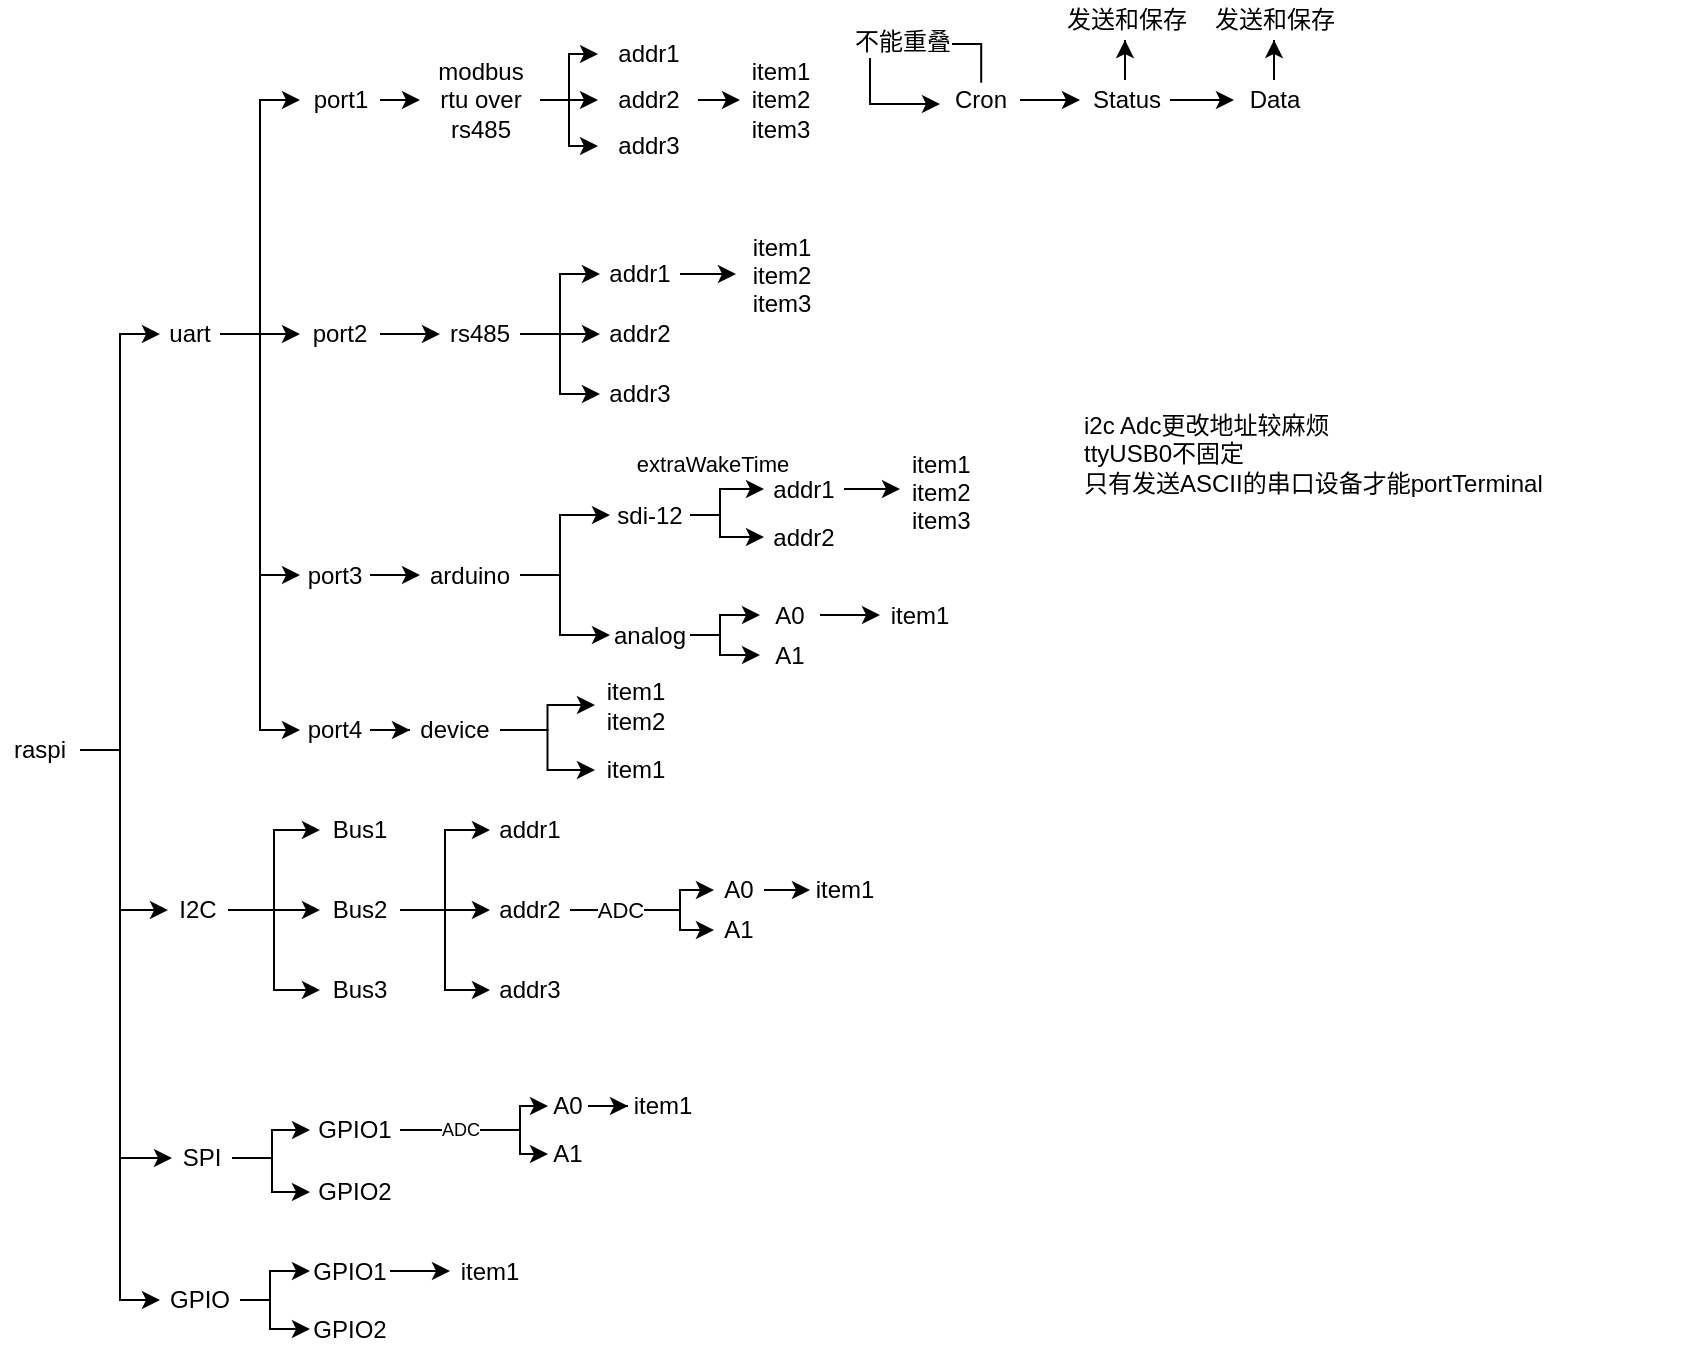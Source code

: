 <mxfile version="15.1.2" type="device"><diagram id="RlAoOOKAzB2WNVkaoy5K" name="Page-1"><mxGraphModel dx="650" dy="768" grid="1" gridSize="5" guides="1" tooltips="1" connect="1" arrows="1" fold="1" page="0" pageScale="1" pageWidth="827" pageHeight="1169" math="0" shadow="0"><root><mxCell id="0"/><mxCell id="1" parent="0"/><mxCell id="S83CgygLO_IMVJ8OyKyK-25" style="edgeStyle=orthogonalEdgeStyle;rounded=0;orthogonalLoop=1;jettySize=auto;html=1;entryX=0;entryY=0.5;entryDx=0;entryDy=0;" parent="1" source="S83CgygLO_IMVJ8OyKyK-1" target="S83CgygLO_IMVJ8OyKyK-18" edge="1"><mxGeometry relative="1" as="geometry"/></mxCell><mxCell id="f5XPmtDal2p2Lk2ccs2e-1" style="edgeStyle=orthogonalEdgeStyle;rounded=0;orthogonalLoop=1;jettySize=auto;html=1;entryX=0;entryY=0.5;entryDx=0;entryDy=0;" parent="1" source="S83CgygLO_IMVJ8OyKyK-1" target="S83CgygLO_IMVJ8OyKyK-39" edge="1"><mxGeometry relative="1" as="geometry"><Array as="points"><mxPoint x="60" y="250"/><mxPoint x="60" y="330"/></Array></mxGeometry></mxCell><mxCell id="f5XPmtDal2p2Lk2ccs2e-3" style="edgeStyle=orthogonalEdgeStyle;rounded=0;orthogonalLoop=1;jettySize=auto;html=1;entryX=0;entryY=0.5;entryDx=0;entryDy=0;" parent="1" source="S83CgygLO_IMVJ8OyKyK-1" target="S83CgygLO_IMVJ8OyKyK-50" edge="1"><mxGeometry relative="1" as="geometry"/></mxCell><mxCell id="g_g2GPrn93qGivPDi_fV-79" style="edgeStyle=elbowEdgeStyle;rounded=0;orthogonalLoop=1;jettySize=auto;html=1;" parent="1" source="S83CgygLO_IMVJ8OyKyK-1" target="S83CgygLO_IMVJ8OyKyK-49" edge="1"><mxGeometry relative="1" as="geometry"><Array as="points"><mxPoint x="60" y="400"/></Array></mxGeometry></mxCell><mxCell id="S83CgygLO_IMVJ8OyKyK-1" value="raspi" style="text;html=1;strokeColor=none;fillColor=none;align=center;verticalAlign=middle;whiteSpace=wrap;rounded=0;" parent="1" vertex="1"><mxGeometry y="240" width="40" height="20" as="geometry"/></mxCell><mxCell id="S83CgygLO_IMVJ8OyKyK-9" value="" style="edgeStyle=orthogonalEdgeStyle;rounded=0;orthogonalLoop=1;jettySize=auto;html=1;" parent="1" source="S83CgygLO_IMVJ8OyKyK-7" target="S83CgygLO_IMVJ8OyKyK-8" edge="1"><mxGeometry relative="1" as="geometry"><Array as="points"><mxPoint x="280" y="42"/><mxPoint x="280" y="12"/></Array></mxGeometry></mxCell><mxCell id="S83CgygLO_IMVJ8OyKyK-11" value="" style="edgeStyle=orthogonalEdgeStyle;rounded=0;orthogonalLoop=1;jettySize=auto;html=1;" parent="1" source="S83CgygLO_IMVJ8OyKyK-7" target="S83CgygLO_IMVJ8OyKyK-10" edge="1"><mxGeometry relative="1" as="geometry"><Array as="points"><mxPoint x="280" y="42"/><mxPoint x="280" y="42"/></Array></mxGeometry></mxCell><mxCell id="S83CgygLO_IMVJ8OyKyK-15" value="" style="edgeStyle=orthogonalEdgeStyle;rounded=0;orthogonalLoop=1;jettySize=auto;html=1;" parent="1" source="S83CgygLO_IMVJ8OyKyK-7" target="S83CgygLO_IMVJ8OyKyK-14" edge="1"><mxGeometry relative="1" as="geometry"><Array as="points"><mxPoint x="280" y="42"/><mxPoint x="280" y="72"/></Array></mxGeometry></mxCell><mxCell id="S83CgygLO_IMVJ8OyKyK-7" value="rs485" style="text;html=1;strokeColor=none;fillColor=none;align=center;verticalAlign=middle;whiteSpace=wrap;rounded=0;" parent="1" vertex="1"><mxGeometry x="220" y="32" width="40" height="20" as="geometry"/></mxCell><mxCell id="g_g2GPrn93qGivPDi_fV-42" style="edgeStyle=elbowEdgeStyle;rounded=0;orthogonalLoop=1;jettySize=auto;html=1;" parent="1" source="S83CgygLO_IMVJ8OyKyK-8" target="g_g2GPrn93qGivPDi_fV-41" edge="1"><mxGeometry relative="1" as="geometry"/></mxCell><mxCell id="S83CgygLO_IMVJ8OyKyK-8" value="addr1" style="text;html=1;strokeColor=none;fillColor=none;align=center;verticalAlign=middle;whiteSpace=wrap;rounded=0;" parent="1" vertex="1"><mxGeometry x="300" y="2" width="40" height="20" as="geometry"/></mxCell><mxCell id="S83CgygLO_IMVJ8OyKyK-10" value="addr2" style="text;html=1;strokeColor=none;fillColor=none;align=center;verticalAlign=middle;whiteSpace=wrap;rounded=0;" parent="1" vertex="1"><mxGeometry x="300" y="32" width="40" height="20" as="geometry"/></mxCell><mxCell id="S83CgygLO_IMVJ8OyKyK-14" value="addr3" style="text;html=1;strokeColor=none;fillColor=none;align=center;verticalAlign=middle;whiteSpace=wrap;rounded=0;" parent="1" vertex="1"><mxGeometry x="300" y="62" width="40" height="20" as="geometry"/></mxCell><mxCell id="f5XPmtDal2p2Lk2ccs2e-22" style="edgeStyle=orthogonalEdgeStyle;rounded=0;orthogonalLoop=1;jettySize=auto;html=1;entryX=0;entryY=0.5;entryDx=0;entryDy=0;" parent="1" source="S83CgygLO_IMVJ8OyKyK-18" target="f5XPmtDal2p2Lk2ccs2e-21" edge="1"><mxGeometry relative="1" as="geometry"><Array as="points"><mxPoint x="120" y="42"/><mxPoint x="120" y="42"/></Array></mxGeometry></mxCell><mxCell id="g_g2GPrn93qGivPDi_fV-62" style="edgeStyle=elbowEdgeStyle;rounded=0;orthogonalLoop=1;jettySize=auto;html=1;" parent="1" source="S83CgygLO_IMVJ8OyKyK-18" target="g_g2GPrn93qGivPDi_fV-61" edge="1"><mxGeometry relative="1" as="geometry"/></mxCell><mxCell id="g_g2GPrn93qGivPDi_fV-78" style="edgeStyle=elbowEdgeStyle;rounded=0;orthogonalLoop=1;jettySize=auto;html=1;" parent="1" source="S83CgygLO_IMVJ8OyKyK-18" target="f5XPmtDal2p2Lk2ccs2e-20" edge="1"><mxGeometry relative="1" as="geometry"><Array as="points"><mxPoint x="130" y="90"/><mxPoint x="133" y="115"/></Array></mxGeometry></mxCell><mxCell id="0uj2WwQdii-0d_JNZ-wX-23" value="" style="edgeStyle=orthogonalEdgeStyle;rounded=0;orthogonalLoop=1;jettySize=auto;html=1;" edge="1" parent="1" source="S83CgygLO_IMVJ8OyKyK-18" target="0uj2WwQdii-0d_JNZ-wX-22"><mxGeometry relative="1" as="geometry"><Array as="points"><mxPoint x="130" y="42"/><mxPoint x="130" y="240"/></Array></mxGeometry></mxCell><mxCell id="S83CgygLO_IMVJ8OyKyK-18" value="uart" style="text;html=1;strokeColor=none;fillColor=none;align=center;verticalAlign=middle;whiteSpace=wrap;rounded=0;" parent="1" vertex="1"><mxGeometry x="80" y="32" width="30" height="20" as="geometry"/></mxCell><mxCell id="S83CgygLO_IMVJ8OyKyK-31" value="" style="edgeStyle=orthogonalEdgeStyle;rounded=0;orthogonalLoop=1;jettySize=auto;html=1;entryX=0;entryY=0.5;entryDx=0;entryDy=0;" parent="1" source="S83CgygLO_IMVJ8OyKyK-28" target="S83CgygLO_IMVJ8OyKyK-30" edge="1"><mxGeometry relative="1" as="geometry"><Array as="points"><mxPoint x="280" y="162.5"/><mxPoint x="280" y="132.5"/></Array></mxGeometry></mxCell><mxCell id="f5XPmtDal2p2Lk2ccs2e-12" style="edgeStyle=orthogonalEdgeStyle;rounded=0;orthogonalLoop=1;jettySize=auto;html=1;entryX=0;entryY=0.5;entryDx=0;entryDy=0;" parent="1" source="S83CgygLO_IMVJ8OyKyK-28" target="S83CgygLO_IMVJ8OyKyK-34" edge="1"><mxGeometry relative="1" as="geometry"><Array as="points"><mxPoint x="280" y="162.5"/><mxPoint x="280" y="192.5"/></Array></mxGeometry></mxCell><mxCell id="S83CgygLO_IMVJ8OyKyK-28" value="arduino" style="text;html=1;strokeColor=none;fillColor=none;align=center;verticalAlign=middle;whiteSpace=wrap;rounded=0;" parent="1" vertex="1"><mxGeometry x="210" y="152.5" width="50" height="20" as="geometry"/></mxCell><mxCell id="f5XPmtDal2p2Lk2ccs2e-14" style="edgeStyle=orthogonalEdgeStyle;rounded=0;orthogonalLoop=1;jettySize=auto;html=1;entryX=0;entryY=0.5;entryDx=0;entryDy=0;" parent="1" source="S83CgygLO_IMVJ8OyKyK-30" target="S83CgygLO_IMVJ8OyKyK-32" edge="1"><mxGeometry relative="1" as="geometry"><Array as="points"><mxPoint x="360" y="133"/><mxPoint x="360" y="120"/></Array></mxGeometry></mxCell><mxCell id="f5XPmtDal2p2Lk2ccs2e-15" style="edgeStyle=orthogonalEdgeStyle;rounded=0;orthogonalLoop=1;jettySize=auto;html=1;entryX=0;entryY=0.5;entryDx=0;entryDy=0;" parent="1" source="S83CgygLO_IMVJ8OyKyK-30" target="S83CgygLO_IMVJ8OyKyK-33" edge="1"><mxGeometry relative="1" as="geometry"><Array as="points"><mxPoint x="360" y="132.5"/><mxPoint x="360" y="143.5"/></Array></mxGeometry></mxCell><mxCell id="S83CgygLO_IMVJ8OyKyK-30" value="sdi-12" style="text;html=1;strokeColor=none;fillColor=none;align=center;verticalAlign=middle;whiteSpace=wrap;rounded=0;" parent="1" vertex="1"><mxGeometry x="305" y="122.5" width="40" height="20" as="geometry"/></mxCell><mxCell id="g_g2GPrn93qGivPDi_fV-54" style="edgeStyle=elbowEdgeStyle;rounded=0;orthogonalLoop=1;jettySize=auto;html=1;" parent="1" source="S83CgygLO_IMVJ8OyKyK-32" target="g_g2GPrn93qGivPDi_fV-53" edge="1"><mxGeometry relative="1" as="geometry"/></mxCell><mxCell id="S83CgygLO_IMVJ8OyKyK-32" value="addr1" style="text;html=1;strokeColor=none;fillColor=none;align=center;verticalAlign=middle;whiteSpace=wrap;rounded=0;" parent="1" vertex="1"><mxGeometry x="382" y="109.5" width="40" height="20" as="geometry"/></mxCell><mxCell id="S83CgygLO_IMVJ8OyKyK-33" value="addr2" style="text;html=1;strokeColor=none;fillColor=none;align=center;verticalAlign=middle;whiteSpace=wrap;rounded=0;" parent="1" vertex="1"><mxGeometry x="382" y="133.5" width="40" height="20" as="geometry"/></mxCell><mxCell id="f5XPmtDal2p2Lk2ccs2e-16" style="edgeStyle=orthogonalEdgeStyle;rounded=0;orthogonalLoop=1;jettySize=auto;html=1;entryX=0;entryY=0.5;entryDx=0;entryDy=0;" parent="1" source="S83CgygLO_IMVJ8OyKyK-34" target="S83CgygLO_IMVJ8OyKyK-35" edge="1"><mxGeometry relative="1" as="geometry"><Array as="points"><mxPoint x="360" y="192.5"/><mxPoint x="360" y="182.5"/></Array></mxGeometry></mxCell><mxCell id="f5XPmtDal2p2Lk2ccs2e-17" style="edgeStyle=orthogonalEdgeStyle;rounded=0;orthogonalLoop=1;jettySize=auto;html=1;entryX=0;entryY=0.5;entryDx=0;entryDy=0;" parent="1" source="S83CgygLO_IMVJ8OyKyK-34" target="S83CgygLO_IMVJ8OyKyK-38" edge="1"><mxGeometry relative="1" as="geometry"><Array as="points"><mxPoint x="360" y="192.5"/><mxPoint x="360" y="202.5"/></Array></mxGeometry></mxCell><mxCell id="S83CgygLO_IMVJ8OyKyK-34" value="analog" style="text;html=1;strokeColor=none;fillColor=none;align=center;verticalAlign=middle;whiteSpace=wrap;rounded=0;" parent="1" vertex="1"><mxGeometry x="305" y="182.5" width="40" height="20" as="geometry"/></mxCell><mxCell id="g_g2GPrn93qGivPDi_fV-56" value="" style="edgeStyle=elbowEdgeStyle;rounded=0;orthogonalLoop=1;jettySize=auto;html=1;" parent="1" source="S83CgygLO_IMVJ8OyKyK-35" target="g_g2GPrn93qGivPDi_fV-55" edge="1"><mxGeometry relative="1" as="geometry"/></mxCell><mxCell id="S83CgygLO_IMVJ8OyKyK-35" value="A0" style="text;html=1;strokeColor=none;fillColor=none;align=center;verticalAlign=middle;whiteSpace=wrap;rounded=0;" parent="1" vertex="1"><mxGeometry x="380" y="172.5" width="30" height="20" as="geometry"/></mxCell><mxCell id="S83CgygLO_IMVJ8OyKyK-38" value="A1" style="text;html=1;strokeColor=none;fillColor=none;align=center;verticalAlign=middle;whiteSpace=wrap;rounded=0;" parent="1" vertex="1"><mxGeometry x="380" y="192.5" width="30" height="20" as="geometry"/></mxCell><mxCell id="f5XPmtDal2p2Lk2ccs2e-4" style="edgeStyle=orthogonalEdgeStyle;rounded=0;orthogonalLoop=1;jettySize=auto;html=1;entryX=0;entryY=0.5;entryDx=0;entryDy=0;" parent="1" source="S83CgygLO_IMVJ8OyKyK-39" target="S83CgygLO_IMVJ8OyKyK-40" edge="1"><mxGeometry relative="1" as="geometry"/></mxCell><mxCell id="f5XPmtDal2p2Lk2ccs2e-5" style="edgeStyle=orthogonalEdgeStyle;rounded=0;orthogonalLoop=1;jettySize=auto;html=1;entryX=0;entryY=0.5;entryDx=0;entryDy=0;" parent="1" source="S83CgygLO_IMVJ8OyKyK-39" target="S83CgygLO_IMVJ8OyKyK-41" edge="1"><mxGeometry relative="1" as="geometry"/></mxCell><mxCell id="f5XPmtDal2p2Lk2ccs2e-6" style="edgeStyle=orthogonalEdgeStyle;rounded=0;orthogonalLoop=1;jettySize=auto;html=1;entryX=0;entryY=0.5;entryDx=0;entryDy=0;" parent="1" source="S83CgygLO_IMVJ8OyKyK-39" target="S83CgygLO_IMVJ8OyKyK-42" edge="1"><mxGeometry relative="1" as="geometry"/></mxCell><mxCell id="S83CgygLO_IMVJ8OyKyK-39" value="I2C" style="text;html=1;strokeColor=none;fillColor=none;align=center;verticalAlign=middle;whiteSpace=wrap;rounded=0;" parent="1" vertex="1"><mxGeometry x="84" y="320" width="30" height="20" as="geometry"/></mxCell><mxCell id="S83CgygLO_IMVJ8OyKyK-40" value="Bus1" style="text;html=1;strokeColor=none;fillColor=none;align=center;verticalAlign=middle;whiteSpace=wrap;rounded=0;" parent="1" vertex="1"><mxGeometry x="160" y="280" width="40" height="20" as="geometry"/></mxCell><mxCell id="f5XPmtDal2p2Lk2ccs2e-7" style="edgeStyle=orthogonalEdgeStyle;rounded=0;orthogonalLoop=1;jettySize=auto;html=1;entryX=0;entryY=0.5;entryDx=0;entryDy=0;" parent="1" source="S83CgygLO_IMVJ8OyKyK-41" target="S83CgygLO_IMVJ8OyKyK-44" edge="1"><mxGeometry relative="1" as="geometry"/></mxCell><mxCell id="f5XPmtDal2p2Lk2ccs2e-8" style="edgeStyle=orthogonalEdgeStyle;rounded=0;orthogonalLoop=1;jettySize=auto;html=1;entryX=0;entryY=0.5;entryDx=0;entryDy=0;" parent="1" source="S83CgygLO_IMVJ8OyKyK-41" target="S83CgygLO_IMVJ8OyKyK-43" edge="1"><mxGeometry relative="1" as="geometry"/></mxCell><mxCell id="f5XPmtDal2p2Lk2ccs2e-9" style="edgeStyle=orthogonalEdgeStyle;rounded=0;orthogonalLoop=1;jettySize=auto;html=1;entryX=0;entryY=0.5;entryDx=0;entryDy=0;" parent="1" source="S83CgygLO_IMVJ8OyKyK-41" target="S83CgygLO_IMVJ8OyKyK-45" edge="1"><mxGeometry relative="1" as="geometry"/></mxCell><mxCell id="S83CgygLO_IMVJ8OyKyK-41" value="Bus2" style="text;html=1;strokeColor=none;fillColor=none;align=center;verticalAlign=middle;whiteSpace=wrap;rounded=0;" parent="1" vertex="1"><mxGeometry x="160" y="320" width="40" height="20" as="geometry"/></mxCell><mxCell id="S83CgygLO_IMVJ8OyKyK-42" value="Bus3" style="text;html=1;strokeColor=none;fillColor=none;align=center;verticalAlign=middle;whiteSpace=wrap;rounded=0;" parent="1" vertex="1"><mxGeometry x="160" y="360" width="40" height="20" as="geometry"/></mxCell><mxCell id="S83CgygLO_IMVJ8OyKyK-43" value="addr1" style="text;html=1;strokeColor=none;fillColor=none;align=center;verticalAlign=middle;whiteSpace=wrap;rounded=0;" parent="1" vertex="1"><mxGeometry x="245" y="280" width="40" height="20" as="geometry"/></mxCell><mxCell id="f5XPmtDal2p2Lk2ccs2e-10" style="edgeStyle=orthogonalEdgeStyle;rounded=0;orthogonalLoop=1;jettySize=auto;html=1;entryX=0;entryY=0.5;entryDx=0;entryDy=0;" parent="1" source="S83CgygLO_IMVJ8OyKyK-44" target="S83CgygLO_IMVJ8OyKyK-46" edge="1"><mxGeometry relative="1" as="geometry"><Array as="points"><mxPoint x="340" y="330"/><mxPoint x="340" y="320"/></Array></mxGeometry></mxCell><mxCell id="f5XPmtDal2p2Lk2ccs2e-11" style="edgeStyle=orthogonalEdgeStyle;rounded=0;orthogonalLoop=1;jettySize=auto;html=1;entryX=0;entryY=0.5;entryDx=0;entryDy=0;" parent="1" source="S83CgygLO_IMVJ8OyKyK-44" target="S83CgygLO_IMVJ8OyKyK-47" edge="1"><mxGeometry relative="1" as="geometry"><Array as="points"><mxPoint x="340" y="330"/><mxPoint x="340" y="340"/></Array></mxGeometry></mxCell><mxCell id="g_g2GPrn93qGivPDi_fV-80" value="ADC" style="edgeLabel;html=1;align=center;verticalAlign=middle;resizable=0;points=[];" parent="f5XPmtDal2p2Lk2ccs2e-11" vertex="1" connectable="0"><mxGeometry x="-0.329" y="1" relative="1" as="geometry"><mxPoint x="-3" y="1" as="offset"/></mxGeometry></mxCell><mxCell id="S83CgygLO_IMVJ8OyKyK-44" value="addr2" style="text;html=1;strokeColor=none;fillColor=none;align=center;verticalAlign=middle;whiteSpace=wrap;rounded=0;" parent="1" vertex="1"><mxGeometry x="245" y="320" width="40" height="20" as="geometry"/></mxCell><mxCell id="S83CgygLO_IMVJ8OyKyK-45" value="addr3" style="text;html=1;strokeColor=none;fillColor=none;align=center;verticalAlign=middle;whiteSpace=wrap;rounded=0;" parent="1" vertex="1"><mxGeometry x="245" y="360" width="40" height="20" as="geometry"/></mxCell><mxCell id="g_g2GPrn93qGivPDi_fV-58" value="" style="edgeStyle=elbowEdgeStyle;rounded=0;orthogonalLoop=1;jettySize=auto;html=1;" parent="1" source="S83CgygLO_IMVJ8OyKyK-46" target="g_g2GPrn93qGivPDi_fV-57" edge="1"><mxGeometry relative="1" as="geometry"/></mxCell><mxCell id="S83CgygLO_IMVJ8OyKyK-46" value="A0" style="text;html=1;strokeColor=none;fillColor=none;align=center;verticalAlign=middle;whiteSpace=wrap;rounded=0;" parent="1" vertex="1"><mxGeometry x="357" y="310" width="25" height="20" as="geometry"/></mxCell><mxCell id="S83CgygLO_IMVJ8OyKyK-47" value="A1" style="text;html=1;strokeColor=none;fillColor=none;align=center;verticalAlign=middle;whiteSpace=wrap;rounded=0;" parent="1" vertex="1"><mxGeometry x="357" y="330" width="25" height="20" as="geometry"/></mxCell><mxCell id="V6gwsOGIlmKAyZBy6OcY-4" value="" style="edgeStyle=orthogonalEdgeStyle;rounded=0;orthogonalLoop=1;jettySize=auto;html=1;" parent="1" source="S83CgygLO_IMVJ8OyKyK-49" target="V6gwsOGIlmKAyZBy6OcY-3" edge="1"><mxGeometry relative="1" as="geometry"/></mxCell><mxCell id="V6gwsOGIlmKAyZBy6OcY-5" style="edgeStyle=orthogonalEdgeStyle;rounded=0;orthogonalLoop=1;jettySize=auto;html=1;" parent="1" source="S83CgygLO_IMVJ8OyKyK-49" target="V6gwsOGIlmKAyZBy6OcY-1" edge="1"><mxGeometry relative="1" as="geometry"/></mxCell><mxCell id="S83CgygLO_IMVJ8OyKyK-49" value="SPI" style="text;html=1;strokeColor=none;fillColor=none;align=center;verticalAlign=middle;whiteSpace=wrap;rounded=0;" parent="1" vertex="1"><mxGeometry x="86" y="444" width="30" height="20" as="geometry"/></mxCell><mxCell id="f5XPmtDal2p2Lk2ccs2e-18" style="edgeStyle=orthogonalEdgeStyle;rounded=0;orthogonalLoop=1;jettySize=auto;html=1;entryX=0;entryY=0.5;entryDx=0;entryDy=0;" parent="1" source="S83CgygLO_IMVJ8OyKyK-50" target="S83CgygLO_IMVJ8OyKyK-51" edge="1"><mxGeometry relative="1" as="geometry"><Array as="points"><mxPoint x="135" y="525"/><mxPoint x="135" y="511"/></Array></mxGeometry></mxCell><mxCell id="f5XPmtDal2p2Lk2ccs2e-19" style="edgeStyle=orthogonalEdgeStyle;rounded=0;orthogonalLoop=1;jettySize=auto;html=1;entryX=0;entryY=0.5;entryDx=0;entryDy=0;" parent="1" source="S83CgygLO_IMVJ8OyKyK-50" target="S83CgygLO_IMVJ8OyKyK-52" edge="1"><mxGeometry relative="1" as="geometry"><Array as="points"><mxPoint x="135" y="525"/><mxPoint x="135" y="540"/></Array></mxGeometry></mxCell><mxCell id="S83CgygLO_IMVJ8OyKyK-50" value="GPIO" style="text;html=1;strokeColor=none;fillColor=none;align=center;verticalAlign=middle;whiteSpace=wrap;rounded=0;" parent="1" vertex="1"><mxGeometry x="80" y="515" width="40" height="20" as="geometry"/></mxCell><mxCell id="g_g2GPrn93qGivPDi_fV-60" value="" style="edgeStyle=elbowEdgeStyle;rounded=0;orthogonalLoop=1;jettySize=auto;html=1;" parent="1" source="S83CgygLO_IMVJ8OyKyK-51" target="g_g2GPrn93qGivPDi_fV-59" edge="1"><mxGeometry relative="1" as="geometry"/></mxCell><mxCell id="S83CgygLO_IMVJ8OyKyK-51" value="GPIO1" style="text;html=1;strokeColor=none;fillColor=none;align=center;verticalAlign=middle;whiteSpace=wrap;rounded=0;" parent="1" vertex="1"><mxGeometry x="155" y="500.5" width="40" height="20" as="geometry"/></mxCell><mxCell id="S83CgygLO_IMVJ8OyKyK-52" value="GPIO2" style="text;html=1;strokeColor=none;fillColor=none;align=center;verticalAlign=middle;whiteSpace=wrap;rounded=0;" parent="1" vertex="1"><mxGeometry x="155" y="529.5" width="40" height="20" as="geometry"/></mxCell><mxCell id="f5XPmtDal2p2Lk2ccs2e-25" style="edgeStyle=orthogonalEdgeStyle;rounded=0;orthogonalLoop=1;jettySize=auto;html=1;exitX=1;exitY=0.5;exitDx=0;exitDy=0;entryX=0;entryY=0.5;entryDx=0;entryDy=0;" parent="1" source="f5XPmtDal2p2Lk2ccs2e-20" target="S83CgygLO_IMVJ8OyKyK-28" edge="1"><mxGeometry relative="1" as="geometry"/></mxCell><mxCell id="f5XPmtDal2p2Lk2ccs2e-20" value="port3" style="text;html=1;strokeColor=none;fillColor=none;align=center;verticalAlign=middle;whiteSpace=wrap;rounded=0;" parent="1" vertex="1"><mxGeometry x="150" y="152.5" width="35" height="20" as="geometry"/></mxCell><mxCell id="f5XPmtDal2p2Lk2ccs2e-24" style="edgeStyle=orthogonalEdgeStyle;rounded=0;orthogonalLoop=1;jettySize=auto;html=1;entryX=0;entryY=0.5;entryDx=0;entryDy=0;" parent="1" source="f5XPmtDal2p2Lk2ccs2e-21" target="S83CgygLO_IMVJ8OyKyK-7" edge="1"><mxGeometry relative="1" as="geometry"/></mxCell><mxCell id="f5XPmtDal2p2Lk2ccs2e-21" value="port2" style="text;html=1;strokeColor=none;fillColor=none;align=center;verticalAlign=middle;whiteSpace=wrap;rounded=0;" parent="1" vertex="1"><mxGeometry x="150" y="32" width="40" height="20" as="geometry"/></mxCell><mxCell id="g_g2GPrn93qGivPDi_fV-41" value="item1&#10;item2&#10;item3" style="text;strokeColor=none;fillColor=none;align=center;verticalAlign=middle;spacingLeft=4;spacingRight=4;overflow=hidden;rotatable=0;points=[[0,0.5],[1,0.5]];portConstraint=eastwest;spacingTop=0;spacingBottom=0;" parent="1" vertex="1"><mxGeometry x="368" y="-13" width="46" height="50" as="geometry"/></mxCell><mxCell id="g_g2GPrn93qGivPDi_fV-53" value="item1&#10;item2&#10;item3" style="text;strokeColor=none;fillColor=none;spacingLeft=4;spacingRight=4;overflow=hidden;rotatable=0;points=[[0,0.5],[1,0.5]];portConstraint=eastwest;fontSize=12;align=left;verticalAlign=middle;" parent="1" vertex="1"><mxGeometry x="450" y="98.25" width="40" height="42.5" as="geometry"/></mxCell><mxCell id="g_g2GPrn93qGivPDi_fV-55" value="item1" style="text;html=1;strokeColor=none;fillColor=none;align=center;verticalAlign=middle;whiteSpace=wrap;rounded=0;" parent="1" vertex="1"><mxGeometry x="440" y="172.5" width="40" height="20" as="geometry"/></mxCell><mxCell id="g_g2GPrn93qGivPDi_fV-57" value="item1" style="text;html=1;strokeColor=none;fillColor=none;align=center;verticalAlign=middle;whiteSpace=wrap;rounded=0;" parent="1" vertex="1"><mxGeometry x="405" y="310" width="35" height="20" as="geometry"/></mxCell><mxCell id="g_g2GPrn93qGivPDi_fV-59" value="item1" style="text;html=1;strokeColor=none;fillColor=none;align=center;verticalAlign=middle;whiteSpace=wrap;rounded=0;" parent="1" vertex="1"><mxGeometry x="225" y="500.5" width="40" height="20" as="geometry"/></mxCell><mxCell id="g_g2GPrn93qGivPDi_fV-64" value="" style="edgeStyle=elbowEdgeStyle;rounded=0;orthogonalLoop=1;jettySize=auto;html=1;" parent="1" source="g_g2GPrn93qGivPDi_fV-61" target="g_g2GPrn93qGivPDi_fV-63" edge="1"><mxGeometry relative="1" as="geometry"/></mxCell><mxCell id="g_g2GPrn93qGivPDi_fV-61" value="port1" style="text;html=1;align=center;verticalAlign=middle;resizable=0;points=[];autosize=1;strokeColor=none;fillColor=none;" parent="1" vertex="1"><mxGeometry x="150" y="-85" width="40" height="20" as="geometry"/></mxCell><mxCell id="g_g2GPrn93qGivPDi_fV-66" value="" style="edgeStyle=elbowEdgeStyle;rounded=0;orthogonalLoop=1;jettySize=auto;html=1;" parent="1" source="g_g2GPrn93qGivPDi_fV-63" target="g_g2GPrn93qGivPDi_fV-65" edge="1"><mxGeometry relative="1" as="geometry"/></mxCell><mxCell id="g_g2GPrn93qGivPDi_fV-68" value="" style="edgeStyle=elbowEdgeStyle;rounded=0;orthogonalLoop=1;jettySize=auto;html=1;" parent="1" source="g_g2GPrn93qGivPDi_fV-63" target="g_g2GPrn93qGivPDi_fV-67" edge="1"><mxGeometry relative="1" as="geometry"/></mxCell><mxCell id="g_g2GPrn93qGivPDi_fV-70" style="edgeStyle=elbowEdgeStyle;rounded=0;orthogonalLoop=1;jettySize=auto;html=1;" parent="1" source="g_g2GPrn93qGivPDi_fV-63" target="g_g2GPrn93qGivPDi_fV-69" edge="1"><mxGeometry relative="1" as="geometry"/></mxCell><mxCell id="g_g2GPrn93qGivPDi_fV-63" value="modbus &lt;br&gt;rtu over&lt;br&gt;rs485" style="text;html=1;align=center;verticalAlign=middle;resizable=0;points=[];autosize=1;strokeColor=none;fillColor=none;" parent="1" vertex="1"><mxGeometry x="210" y="-100" width="60" height="50" as="geometry"/></mxCell><mxCell id="g_g2GPrn93qGivPDi_fV-65" value="addr1" style="text;html=1;align=center;verticalAlign=middle;resizable=0;points=[];autosize=1;strokeColor=none;fillColor=none;" parent="1" vertex="1"><mxGeometry x="299" y="-108" width="50" height="20" as="geometry"/></mxCell><mxCell id="g_g2GPrn93qGivPDi_fV-77" value="" style="edgeStyle=elbowEdgeStyle;rounded=0;orthogonalLoop=1;jettySize=auto;html=1;" parent="1" source="g_g2GPrn93qGivPDi_fV-67" target="g_g2GPrn93qGivPDi_fV-76" edge="1"><mxGeometry relative="1" as="geometry"/></mxCell><mxCell id="g_g2GPrn93qGivPDi_fV-67" value="addr2" style="text;html=1;align=center;verticalAlign=middle;resizable=0;points=[];autosize=1;strokeColor=none;fillColor=none;" parent="1" vertex="1"><mxGeometry x="299" y="-85" width="50" height="20" as="geometry"/></mxCell><mxCell id="g_g2GPrn93qGivPDi_fV-69" value="addr3" style="text;html=1;align=center;verticalAlign=middle;resizable=0;points=[];autosize=1;strokeColor=none;fillColor=none;" parent="1" vertex="1"><mxGeometry x="299" y="-62" width="50" height="20" as="geometry"/></mxCell><mxCell id="g_g2GPrn93qGivPDi_fV-76" value="item1&lt;br&gt;item2&lt;br&gt;item3" style="text;html=1;align=center;verticalAlign=middle;resizable=0;points=[];autosize=1;strokeColor=none;fillColor=none;" parent="1" vertex="1"><mxGeometry x="370" y="-100" width="40" height="50" as="geometry"/></mxCell><mxCell id="V6gwsOGIlmKAyZBy6OcY-7" value="" style="edgeStyle=orthogonalEdgeStyle;rounded=0;orthogonalLoop=1;jettySize=auto;html=1;" parent="1" source="V6gwsOGIlmKAyZBy6OcY-1" target="V6gwsOGIlmKAyZBy6OcY-6" edge="1"><mxGeometry relative="1" as="geometry"><Array as="points"><mxPoint x="260" y="440"/><mxPoint x="260" y="428"/></Array></mxGeometry></mxCell><mxCell id="V6gwsOGIlmKAyZBy6OcY-9" value="" style="edgeStyle=orthogonalEdgeStyle;rounded=0;orthogonalLoop=1;jettySize=auto;html=1;" parent="1" source="V6gwsOGIlmKAyZBy6OcY-1" target="V6gwsOGIlmKAyZBy6OcY-8" edge="1"><mxGeometry relative="1" as="geometry"><Array as="points"><mxPoint x="260" y="440"/><mxPoint x="260" y="452"/></Array></mxGeometry></mxCell><mxCell id="ST-trvGX39Vca08ac3A4-7" value="ADC" style="edgeLabel;html=1;align=center;verticalAlign=middle;resizable=0;points=[];fontSize=9;" parent="V6gwsOGIlmKAyZBy6OcY-9" vertex="1" connectable="0"><mxGeometry x="-0.558" relative="1" as="geometry"><mxPoint x="11" as="offset"/></mxGeometry></mxCell><mxCell id="V6gwsOGIlmKAyZBy6OcY-1" value="GPIO1" style="text;html=1;strokeColor=none;fillColor=none;align=center;verticalAlign=middle;whiteSpace=wrap;rounded=0;" parent="1" vertex="1"><mxGeometry x="155" y="430" width="45" height="20" as="geometry"/></mxCell><mxCell id="V6gwsOGIlmKAyZBy6OcY-3" value="GPIO2" style="text;html=1;strokeColor=none;fillColor=none;align=center;verticalAlign=middle;whiteSpace=wrap;rounded=0;" parent="1" vertex="1"><mxGeometry x="155" y="461" width="45" height="20" as="geometry"/></mxCell><mxCell id="V6gwsOGIlmKAyZBy6OcY-11" value="" style="edgeStyle=orthogonalEdgeStyle;rounded=0;orthogonalLoop=1;jettySize=auto;html=1;" parent="1" source="V6gwsOGIlmKAyZBy6OcY-6" target="V6gwsOGIlmKAyZBy6OcY-10" edge="1"><mxGeometry relative="1" as="geometry"/></mxCell><mxCell id="V6gwsOGIlmKAyZBy6OcY-6" value="A0" style="text;html=1;strokeColor=none;fillColor=none;align=center;verticalAlign=middle;whiteSpace=wrap;rounded=0;" parent="1" vertex="1"><mxGeometry x="274" y="418" width="20" height="20" as="geometry"/></mxCell><mxCell id="V6gwsOGIlmKAyZBy6OcY-8" value="A1" style="text;html=1;strokeColor=none;fillColor=none;align=center;verticalAlign=middle;whiteSpace=wrap;rounded=0;" parent="1" vertex="1"><mxGeometry x="274" y="442" width="20" height="20" as="geometry"/></mxCell><mxCell id="V6gwsOGIlmKAyZBy6OcY-10" value="item1" style="text;html=1;strokeColor=none;fillColor=none;align=center;verticalAlign=middle;whiteSpace=wrap;rounded=0;" parent="1" vertex="1"><mxGeometry x="314" y="418" width="35" height="20" as="geometry"/></mxCell><mxCell id="ST-trvGX39Vca08ac3A4-1" value="i2c Adc更改地址较麻烦&lt;br&gt;ttyUSB0不固定&lt;br&gt;只有发送ASCII的串口设备才能portTerminal" style="text;html=1;strokeColor=none;fillColor=none;align=left;verticalAlign=middle;whiteSpace=wrap;rounded=0;" parent="1" vertex="1"><mxGeometry x="540" y="67" width="310" height="70" as="geometry"/></mxCell><mxCell id="ST-trvGX39Vca08ac3A4-5" value="&lt;font style=&quot;font-size: 11px&quot;&gt;extraWakeTime&lt;/font&gt;" style="text;html=1;align=center;verticalAlign=middle;resizable=0;points=[];autosize=1;strokeColor=none;fillColor=none;" parent="1" vertex="1"><mxGeometry x="308" y="97" width="95" height="20" as="geometry"/></mxCell><mxCell id="0uj2WwQdii-0d_JNZ-wX-20" style="edgeStyle=orthogonalEdgeStyle;rounded=0;orthogonalLoop=1;jettySize=auto;html=1;" edge="1" parent="1" source="0uj2WwQdii-0d_JNZ-wX-1" target="0uj2WwQdii-0d_JNZ-wX-4"><mxGeometry relative="1" as="geometry"/></mxCell><mxCell id="0uj2WwQdii-0d_JNZ-wX-1" value="Cron" style="text;html=1;align=center;verticalAlign=middle;resizable=0;points=[];autosize=1;strokeColor=none;fillColor=none;" vertex="1" parent="1"><mxGeometry x="470" y="-85" width="40" height="20" as="geometry"/></mxCell><mxCell id="0uj2WwQdii-0d_JNZ-wX-10" style="edgeStyle=orthogonalEdgeStyle;rounded=0;orthogonalLoop=1;jettySize=auto;html=1;" edge="1" parent="1" source="0uj2WwQdii-0d_JNZ-wX-4" target="0uj2WwQdii-0d_JNZ-wX-6"><mxGeometry relative="1" as="geometry"/></mxCell><mxCell id="0uj2WwQdii-0d_JNZ-wX-12" value="" style="edgeStyle=orthogonalEdgeStyle;rounded=0;orthogonalLoop=1;jettySize=auto;html=1;" edge="1" parent="1" source="0uj2WwQdii-0d_JNZ-wX-4" target="0uj2WwQdii-0d_JNZ-wX-11"><mxGeometry relative="1" as="geometry"/></mxCell><mxCell id="0uj2WwQdii-0d_JNZ-wX-4" value="Status" style="text;html=1;align=center;verticalAlign=middle;resizable=0;points=[];autosize=1;strokeColor=none;fillColor=none;" vertex="1" parent="1"><mxGeometry x="540" y="-85" width="45" height="20" as="geometry"/></mxCell><mxCell id="0uj2WwQdii-0d_JNZ-wX-6" value="发送和保存" style="text;html=1;align=center;verticalAlign=middle;resizable=0;points=[];autosize=1;strokeColor=none;fillColor=none;" vertex="1" parent="1"><mxGeometry x="525" y="-125" width="75" height="20" as="geometry"/></mxCell><mxCell id="0uj2WwQdii-0d_JNZ-wX-14" value="" style="edgeStyle=orthogonalEdgeStyle;rounded=0;orthogonalLoop=1;jettySize=auto;html=1;" edge="1" parent="1" source="0uj2WwQdii-0d_JNZ-wX-11" target="0uj2WwQdii-0d_JNZ-wX-13"><mxGeometry relative="1" as="geometry"/></mxCell><mxCell id="0uj2WwQdii-0d_JNZ-wX-11" value="Data" style="text;html=1;align=center;verticalAlign=middle;resizable=0;points=[];autosize=1;strokeColor=none;fillColor=none;" vertex="1" parent="1"><mxGeometry x="617" y="-85" width="40" height="20" as="geometry"/></mxCell><mxCell id="0uj2WwQdii-0d_JNZ-wX-13" value="发送和保存" style="text;html=1;align=center;verticalAlign=middle;resizable=0;points=[];autosize=1;strokeColor=none;fillColor=none;" vertex="1" parent="1"><mxGeometry x="599.5" y="-125" width="75" height="20" as="geometry"/></mxCell><mxCell id="0uj2WwQdii-0d_JNZ-wX-15" style="edgeStyle=orthogonalEdgeStyle;rounded=0;orthogonalLoop=1;jettySize=auto;html=1;exitX=0.515;exitY=0.069;exitDx=0;exitDy=0;exitPerimeter=0;" edge="1" parent="1" source="0uj2WwQdii-0d_JNZ-wX-1" target="0uj2WwQdii-0d_JNZ-wX-1"><mxGeometry relative="1" as="geometry"><mxPoint x="485" y="-88" as="sourcePoint"/><mxPoint x="480" y="-28" as="targetPoint"/><Array as="points"><mxPoint x="491" y="-103"/><mxPoint x="435" y="-103"/><mxPoint x="435" y="-73"/></Array></mxGeometry></mxCell><mxCell id="0uj2WwQdii-0d_JNZ-wX-17" value="&lt;span style=&quot;font-size: 12px&quot;&gt;不能重叠&lt;/span&gt;" style="edgeLabel;html=1;align=center;verticalAlign=middle;resizable=0;points=[];" vertex="1" connectable="0" parent="0uj2WwQdii-0d_JNZ-wX-15"><mxGeometry x="-0.159" y="-1" relative="1" as="geometry"><mxPoint as="offset"/></mxGeometry></mxCell><mxCell id="0uj2WwQdii-0d_JNZ-wX-31" value="" style="edgeStyle=orthogonalEdgeStyle;rounded=0;orthogonalLoop=1;jettySize=auto;html=1;" edge="1" parent="1" source="0uj2WwQdii-0d_JNZ-wX-22" target="0uj2WwQdii-0d_JNZ-wX-30"><mxGeometry relative="1" as="geometry"/></mxCell><mxCell id="0uj2WwQdii-0d_JNZ-wX-22" value="port4" style="text;html=1;strokeColor=none;fillColor=none;align=center;verticalAlign=middle;whiteSpace=wrap;rounded=0;" vertex="1" parent="1"><mxGeometry x="150" y="230" width="35" height="20" as="geometry"/></mxCell><mxCell id="0uj2WwQdii-0d_JNZ-wX-24" value="item1&lt;br&gt;item2" style="text;html=1;strokeColor=none;fillColor=none;align=center;verticalAlign=middle;whiteSpace=wrap;rounded=0;" vertex="1" parent="1"><mxGeometry x="297.5" y="212.5" width="40" height="30" as="geometry"/></mxCell><mxCell id="0uj2WwQdii-0d_JNZ-wX-27" value="item1" style="text;html=1;strokeColor=none;fillColor=none;align=center;verticalAlign=middle;whiteSpace=wrap;rounded=0;" vertex="1" parent="1"><mxGeometry x="297.5" y="250" width="40" height="20" as="geometry"/></mxCell><mxCell id="0uj2WwQdii-0d_JNZ-wX-33" style="edgeStyle=orthogonalEdgeStyle;rounded=0;orthogonalLoop=1;jettySize=auto;html=1;" edge="1" parent="1" source="0uj2WwQdii-0d_JNZ-wX-30" target="0uj2WwQdii-0d_JNZ-wX-24"><mxGeometry relative="1" as="geometry"/></mxCell><mxCell id="0uj2WwQdii-0d_JNZ-wX-35" style="edgeStyle=orthogonalEdgeStyle;rounded=0;orthogonalLoop=1;jettySize=auto;html=1;entryX=0;entryY=0.5;entryDx=0;entryDy=0;" edge="1" parent="1" source="0uj2WwQdii-0d_JNZ-wX-30" target="0uj2WwQdii-0d_JNZ-wX-27"><mxGeometry relative="1" as="geometry"/></mxCell><mxCell id="0uj2WwQdii-0d_JNZ-wX-30" value="device" style="text;html=1;strokeColor=none;fillColor=none;align=center;verticalAlign=middle;whiteSpace=wrap;rounded=0;" vertex="1" parent="1"><mxGeometry x="205" y="230" width="45" height="20" as="geometry"/></mxCell></root></mxGraphModel></diagram></mxfile>